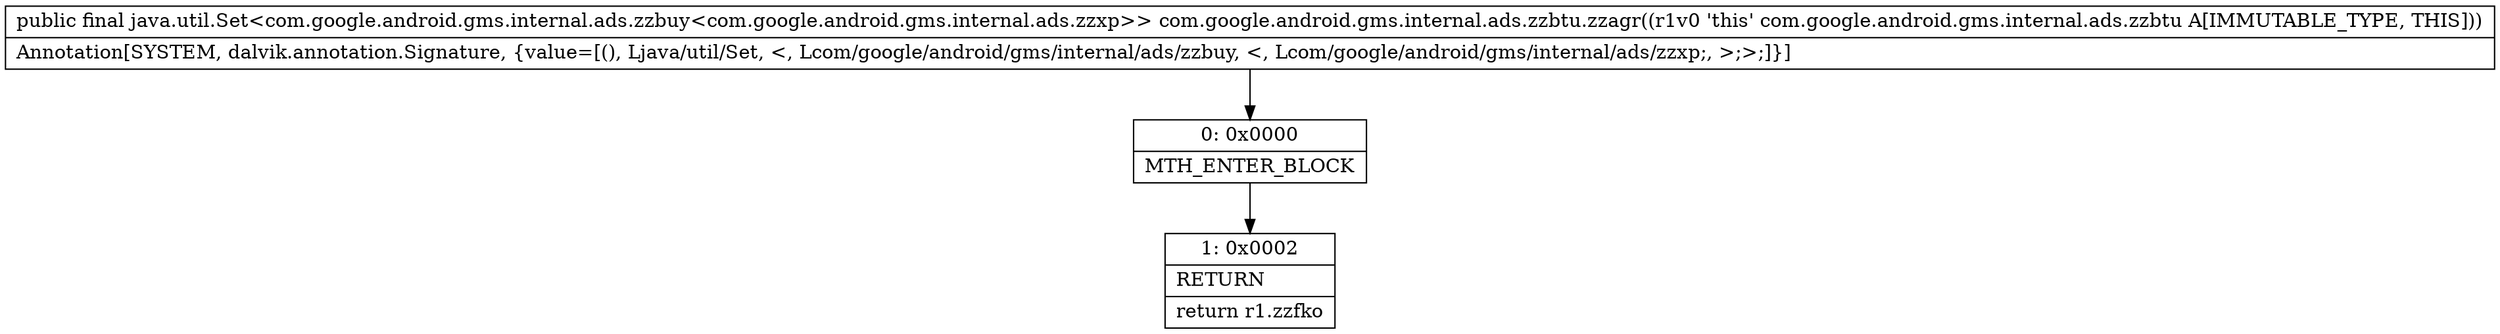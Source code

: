 digraph "CFG forcom.google.android.gms.internal.ads.zzbtu.zzagr()Ljava\/util\/Set;" {
Node_0 [shape=record,label="{0\:\ 0x0000|MTH_ENTER_BLOCK\l}"];
Node_1 [shape=record,label="{1\:\ 0x0002|RETURN\l|return r1.zzfko\l}"];
MethodNode[shape=record,label="{public final java.util.Set\<com.google.android.gms.internal.ads.zzbuy\<com.google.android.gms.internal.ads.zzxp\>\> com.google.android.gms.internal.ads.zzbtu.zzagr((r1v0 'this' com.google.android.gms.internal.ads.zzbtu A[IMMUTABLE_TYPE, THIS]))  | Annotation[SYSTEM, dalvik.annotation.Signature, \{value=[(), Ljava\/util\/Set, \<, Lcom\/google\/android\/gms\/internal\/ads\/zzbuy, \<, Lcom\/google\/android\/gms\/internal\/ads\/zzxp;, \>;\>;]\}]\l}"];
MethodNode -> Node_0;
Node_0 -> Node_1;
}

